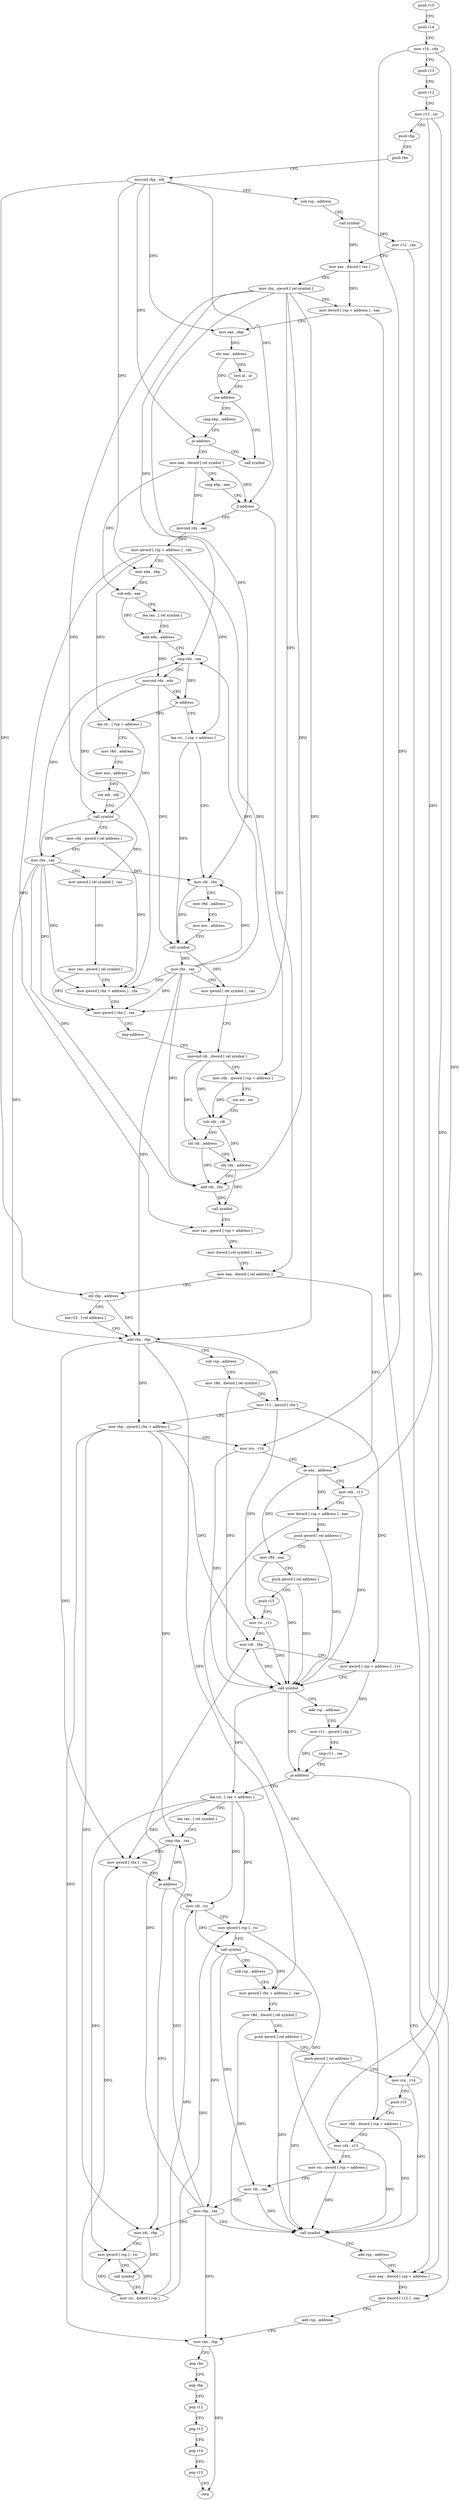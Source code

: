 digraph "func" {
"4229840" [label = "push r15" ]
"4229842" [label = "push r14" ]
"4229844" [label = "mov r14 , rdx" ]
"4229847" [label = "push r13" ]
"4229849" [label = "push r12" ]
"4229851" [label = "mov r13 , rsi" ]
"4229854" [label = "push rbp" ]
"4229855" [label = "push rbx" ]
"4229856" [label = "movsxd rbp , edi" ]
"4229859" [label = "sub rsp , address" ]
"4229863" [label = "call symbol" ]
"4229868" [label = "mov r12 , rax" ]
"4229871" [label = "mov eax , dword [ rax ]" ]
"4229873" [label = "mov rbx , qword [ rel symbol ]" ]
"4229880" [label = "mov dword [ rsp + address ] , eax" ]
"4229884" [label = "mov eax , ebp" ]
"4229886" [label = "shr eax , address" ]
"4229889" [label = "test al , al" ]
"4229891" [label = "jne address" ]
"4230323" [label = "call symbol" ]
"4229897" [label = "cmp ebp , address" ]
"4229903" [label = "je address" ]
"4229909" [label = "mov eax , dword [ rel symbol ]" ]
"4229915" [label = "cmp ebp , eax" ]
"4229917" [label = "jl address" ]
"4230031" [label = "mov eax , dword [ rel address ]" ]
"4229919" [label = "movsxd rdx , eax" ]
"4230037" [label = "shl rbp , address" ]
"4230041" [label = "lea r15 , [ rel address ]" ]
"4230048" [label = "add rbx , rbp" ]
"4230051" [label = "sub rsp , address" ]
"4230055" [label = "mov r8d , dword [ rel symbol ]" ]
"4230062" [label = "mov r11 , qword [ rbx ]" ]
"4230065" [label = "mov rbp , qword [ rbx + address ]" ]
"4230069" [label = "mov rcx , r14" ]
"4230072" [label = "or eax , address" ]
"4230075" [label = "mov rdx , r13" ]
"4230078" [label = "mov dword [ rsp + address ] , eax" ]
"4230082" [label = "push qword [ rel address ]" ]
"4230088" [label = "mov r9d , eax" ]
"4230091" [label = "push qword [ rel address ]" ]
"4230097" [label = "push r15" ]
"4230099" [label = "mov rsi , r11" ]
"4230102" [label = "mov rdi , rbp" ]
"4230105" [label = "mov qword [ rsp + address ] , r11" ]
"4230110" [label = "call symbol" ]
"4230115" [label = "add rsp , address" ]
"4230119" [label = "mov r11 , qword [ rsp ]" ]
"4230123" [label = "cmp r11 , rax" ]
"4230126" [label = "ja address" ]
"4230235" [label = "mov eax , dword [ rsp + address ]" ]
"4230128" [label = "lea rsi , [ rax + address ]" ]
"4229922" [label = "mov qword [ rsp + address ] , rdx" ]
"4229927" [label = "mov edx , ebp" ]
"4229929" [label = "sub edx , eax" ]
"4229931" [label = "lea rax , [ rel symbol ]" ]
"4229938" [label = "add edx , address" ]
"4229941" [label = "cmp rbx , rax" ]
"4229944" [label = "movsxd rdx , edx" ]
"4229947" [label = "je address" ]
"4230264" [label = "lea rsi , [ rsp + address ]" ]
"4229953" [label = "lea rsi , [ rsp + address ]" ]
"4230239" [label = "mov dword [ r12 ] , eax" ]
"4230243" [label = "add rsp , address" ]
"4230247" [label = "mov rax , rbp" ]
"4230250" [label = "pop rbx" ]
"4230251" [label = "pop rbp" ]
"4230252" [label = "pop r12" ]
"4230254" [label = "pop r13" ]
"4230256" [label = "pop r14" ]
"4230258" [label = "pop r15" ]
"4230260" [label = "retn" ]
"4230132" [label = "lea rax , [ rel symbol ]" ]
"4230139" [label = "cmp rbp , rax" ]
"4230142" [label = "mov qword [ rbx ] , rsi" ]
"4230145" [label = "je address" ]
"4230163" [label = "mov rdi , rsi" ]
"4230147" [label = "mov rdi , rbp" ]
"4230269" [label = "mov r8d , address" ]
"4230275" [label = "mov ecx , address" ]
"4230280" [label = "xor edi , edi" ]
"4230282" [label = "call symbol" ]
"4230287" [label = "mov rdx , qword [ rel address ]" ]
"4230294" [label = "mov rbx , rax" ]
"4230297" [label = "mov qword [ rel symbol ] , rax" ]
"4230304" [label = "mov rax , qword [ rel symbol ]" ]
"4230311" [label = "mov qword [ rbx + address ] , rdx" ]
"4230315" [label = "mov qword [ rbx ] , rax" ]
"4230318" [label = "jmp address" ]
"4229987" [label = "movsxd rdi , dword [ rel symbol ]" ]
"4229958" [label = "mov rdi , rbx" ]
"4229961" [label = "mov r8d , address" ]
"4229967" [label = "mov ecx , address" ]
"4229972" [label = "call symbol" ]
"4229977" [label = "mov rbx , rax" ]
"4229980" [label = "mov qword [ rel symbol ] , rax" ]
"4230166" [label = "mov qword [ rsp ] , rsi" ]
"4230170" [label = "call symbol" ]
"4230175" [label = "sub rsp , address" ]
"4230179" [label = "mov qword [ rbx + address ] , rax" ]
"4230183" [label = "mov r8d , dword [ rel symbol ]" ]
"4230190" [label = "push qword [ rel address ]" ]
"4230196" [label = "push qword [ rel address ]" ]
"4230202" [label = "mov rcx , r14" ]
"4230205" [label = "push r15" ]
"4230207" [label = "mov r9d , dword [ rsp + address ]" ]
"4230212" [label = "mov rdx , r13" ]
"4230215" [label = "mov rsi , qword [ rsp + address ]" ]
"4230220" [label = "mov rdi , rax" ]
"4230223" [label = "mov rbp , rax" ]
"4230226" [label = "call symbol" ]
"4230231" [label = "add rsp , address" ]
"4230150" [label = "mov qword [ rsp ] , rsi" ]
"4230154" [label = "call symbol" ]
"4230159" [label = "mov rsi , qword [ rsp ]" ]
"4229994" [label = "mov rdx , qword [ rsp + address ]" ]
"4229999" [label = "xor esi , esi" ]
"4230001" [label = "sub rdx , rdi" ]
"4230004" [label = "shl rdi , address" ]
"4230008" [label = "shl rdx , address" ]
"4230012" [label = "add rdi , rbx" ]
"4230015" [label = "call symbol" ]
"4230020" [label = "mov rax , qword [ rsp + address ]" ]
"4230025" [label = "mov dword [ rel symbol ] , eax" ]
"4229840" -> "4229842" [ label = "CFG" ]
"4229842" -> "4229844" [ label = "CFG" ]
"4229844" -> "4229847" [ label = "CFG" ]
"4229844" -> "4230069" [ label = "DFG" ]
"4229844" -> "4230202" [ label = "DFG" ]
"4229847" -> "4229849" [ label = "CFG" ]
"4229849" -> "4229851" [ label = "CFG" ]
"4229851" -> "4229854" [ label = "CFG" ]
"4229851" -> "4230075" [ label = "DFG" ]
"4229851" -> "4230212" [ label = "DFG" ]
"4229854" -> "4229855" [ label = "CFG" ]
"4229855" -> "4229856" [ label = "CFG" ]
"4229856" -> "4229859" [ label = "CFG" ]
"4229856" -> "4229884" [ label = "DFG" ]
"4229856" -> "4229903" [ label = "DFG" ]
"4229856" -> "4229917" [ label = "DFG" ]
"4229856" -> "4230037" [ label = "DFG" ]
"4229856" -> "4229927" [ label = "DFG" ]
"4229859" -> "4229863" [ label = "CFG" ]
"4229863" -> "4229868" [ label = "DFG" ]
"4229863" -> "4229871" [ label = "DFG" ]
"4229868" -> "4229871" [ label = "CFG" ]
"4229868" -> "4230239" [ label = "DFG" ]
"4229871" -> "4229873" [ label = "CFG" ]
"4229871" -> "4229880" [ label = "DFG" ]
"4229873" -> "4229880" [ label = "CFG" ]
"4229873" -> "4230048" [ label = "DFG" ]
"4229873" -> "4229941" [ label = "DFG" ]
"4229873" -> "4230311" [ label = "DFG" ]
"4229873" -> "4230315" [ label = "DFG" ]
"4229873" -> "4229958" [ label = "DFG" ]
"4229873" -> "4230012" [ label = "DFG" ]
"4229880" -> "4229884" [ label = "CFG" ]
"4229880" -> "4230235" [ label = "DFG" ]
"4229884" -> "4229886" [ label = "DFG" ]
"4229886" -> "4229889" [ label = "CFG" ]
"4229886" -> "4229891" [ label = "DFG" ]
"4229889" -> "4229891" [ label = "CFG" ]
"4229891" -> "4230323" [ label = "CFG" ]
"4229891" -> "4229897" [ label = "CFG" ]
"4229897" -> "4229903" [ label = "CFG" ]
"4229903" -> "4230323" [ label = "CFG" ]
"4229903" -> "4229909" [ label = "CFG" ]
"4229909" -> "4229915" [ label = "CFG" ]
"4229909" -> "4229917" [ label = "DFG" ]
"4229909" -> "4229919" [ label = "DFG" ]
"4229909" -> "4229929" [ label = "DFG" ]
"4229915" -> "4229917" [ label = "CFG" ]
"4229917" -> "4230031" [ label = "CFG" ]
"4229917" -> "4229919" [ label = "CFG" ]
"4230031" -> "4230037" [ label = "CFG" ]
"4230031" -> "4230072" [ label = "DFG" ]
"4229919" -> "4229922" [ label = "DFG" ]
"4230037" -> "4230041" [ label = "CFG" ]
"4230037" -> "4230048" [ label = "DFG" ]
"4230041" -> "4230048" [ label = "CFG" ]
"4230048" -> "4230051" [ label = "CFG" ]
"4230048" -> "4230062" [ label = "DFG" ]
"4230048" -> "4230065" [ label = "DFG" ]
"4230048" -> "4230142" [ label = "DFG" ]
"4230048" -> "4230179" [ label = "DFG" ]
"4230051" -> "4230055" [ label = "CFG" ]
"4230055" -> "4230062" [ label = "CFG" ]
"4230055" -> "4230110" [ label = "DFG" ]
"4230062" -> "4230065" [ label = "CFG" ]
"4230062" -> "4230099" [ label = "DFG" ]
"4230062" -> "4230105" [ label = "DFG" ]
"4230065" -> "4230069" [ label = "CFG" ]
"4230065" -> "4230102" [ label = "DFG" ]
"4230065" -> "4230247" [ label = "DFG" ]
"4230065" -> "4230139" [ label = "DFG" ]
"4230065" -> "4230147" [ label = "DFG" ]
"4230069" -> "4230072" [ label = "CFG" ]
"4230069" -> "4230110" [ label = "DFG" ]
"4230072" -> "4230075" [ label = "CFG" ]
"4230072" -> "4230078" [ label = "DFG" ]
"4230072" -> "4230088" [ label = "DFG" ]
"4230075" -> "4230078" [ label = "CFG" ]
"4230075" -> "4230110" [ label = "DFG" ]
"4230078" -> "4230082" [ label = "CFG" ]
"4230078" -> "4230207" [ label = "DFG" ]
"4230082" -> "4230088" [ label = "CFG" ]
"4230082" -> "4230110" [ label = "DFG" ]
"4230088" -> "4230091" [ label = "CFG" ]
"4230088" -> "4230110" [ label = "DFG" ]
"4230091" -> "4230097" [ label = "CFG" ]
"4230091" -> "4230110" [ label = "DFG" ]
"4230097" -> "4230099" [ label = "CFG" ]
"4230099" -> "4230102" [ label = "CFG" ]
"4230099" -> "4230110" [ label = "DFG" ]
"4230102" -> "4230105" [ label = "CFG" ]
"4230102" -> "4230110" [ label = "DFG" ]
"4230105" -> "4230110" [ label = "CFG" ]
"4230105" -> "4230119" [ label = "DFG" ]
"4230110" -> "4230115" [ label = "CFG" ]
"4230110" -> "4230126" [ label = "DFG" ]
"4230110" -> "4230128" [ label = "DFG" ]
"4230115" -> "4230119" [ label = "CFG" ]
"4230119" -> "4230123" [ label = "CFG" ]
"4230119" -> "4230126" [ label = "DFG" ]
"4230123" -> "4230126" [ label = "CFG" ]
"4230126" -> "4230235" [ label = "CFG" ]
"4230126" -> "4230128" [ label = "CFG" ]
"4230235" -> "4230239" [ label = "DFG" ]
"4230128" -> "4230132" [ label = "CFG" ]
"4230128" -> "4230142" [ label = "DFG" ]
"4230128" -> "4230163" [ label = "DFG" ]
"4230128" -> "4230166" [ label = "DFG" ]
"4230128" -> "4230150" [ label = "DFG" ]
"4229922" -> "4229927" [ label = "CFG" ]
"4229922" -> "4229994" [ label = "DFG" ]
"4229922" -> "4230020" [ label = "DFG" ]
"4229922" -> "4230264" [ label = "DFG" ]
"4229922" -> "4229953" [ label = "DFG" ]
"4229927" -> "4229929" [ label = "DFG" ]
"4229929" -> "4229931" [ label = "CFG" ]
"4229929" -> "4229938" [ label = "DFG" ]
"4229931" -> "4229938" [ label = "CFG" ]
"4229938" -> "4229941" [ label = "CFG" ]
"4229938" -> "4229944" [ label = "DFG" ]
"4229941" -> "4229944" [ label = "CFG" ]
"4229941" -> "4229947" [ label = "DFG" ]
"4229944" -> "4229947" [ label = "CFG" ]
"4229944" -> "4230282" [ label = "DFG" ]
"4229944" -> "4229972" [ label = "DFG" ]
"4229947" -> "4230264" [ label = "CFG" ]
"4229947" -> "4229953" [ label = "CFG" ]
"4230264" -> "4230269" [ label = "CFG" ]
"4230264" -> "4230282" [ label = "DFG" ]
"4229953" -> "4229958" [ label = "CFG" ]
"4229953" -> "4229972" [ label = "DFG" ]
"4230239" -> "4230243" [ label = "CFG" ]
"4230243" -> "4230247" [ label = "CFG" ]
"4230247" -> "4230250" [ label = "CFG" ]
"4230247" -> "4230260" [ label = "DFG" ]
"4230250" -> "4230251" [ label = "CFG" ]
"4230251" -> "4230252" [ label = "CFG" ]
"4230252" -> "4230254" [ label = "CFG" ]
"4230254" -> "4230256" [ label = "CFG" ]
"4230256" -> "4230258" [ label = "CFG" ]
"4230258" -> "4230260" [ label = "CFG" ]
"4230132" -> "4230139" [ label = "CFG" ]
"4230139" -> "4230142" [ label = "CFG" ]
"4230139" -> "4230145" [ label = "DFG" ]
"4230142" -> "4230145" [ label = "CFG" ]
"4230145" -> "4230163" [ label = "CFG" ]
"4230145" -> "4230147" [ label = "CFG" ]
"4230163" -> "4230166" [ label = "CFG" ]
"4230163" -> "4230170" [ label = "DFG" ]
"4230147" -> "4230150" [ label = "CFG" ]
"4230147" -> "4230154" [ label = "DFG" ]
"4230269" -> "4230275" [ label = "CFG" ]
"4230275" -> "4230280" [ label = "CFG" ]
"4230280" -> "4230282" [ label = "CFG" ]
"4230282" -> "4230287" [ label = "CFG" ]
"4230282" -> "4230294" [ label = "DFG" ]
"4230282" -> "4230297" [ label = "DFG" ]
"4230287" -> "4230294" [ label = "CFG" ]
"4230287" -> "4230311" [ label = "DFG" ]
"4230294" -> "4230297" [ label = "CFG" ]
"4230294" -> "4229941" [ label = "DFG" ]
"4230294" -> "4230048" [ label = "DFG" ]
"4230294" -> "4230311" [ label = "DFG" ]
"4230294" -> "4230315" [ label = "DFG" ]
"4230294" -> "4229958" [ label = "DFG" ]
"4230294" -> "4230012" [ label = "DFG" ]
"4230297" -> "4230304" [ label = "CFG" ]
"4230304" -> "4230311" [ label = "CFG" ]
"4230304" -> "4230315" [ label = "DFG" ]
"4230311" -> "4230315" [ label = "CFG" ]
"4230315" -> "4230318" [ label = "CFG" ]
"4230318" -> "4229987" [ label = "CFG" ]
"4229987" -> "4229994" [ label = "CFG" ]
"4229987" -> "4230001" [ label = "DFG" ]
"4229987" -> "4230004" [ label = "DFG" ]
"4229958" -> "4229961" [ label = "CFG" ]
"4229958" -> "4229972" [ label = "DFG" ]
"4229961" -> "4229967" [ label = "CFG" ]
"4229967" -> "4229972" [ label = "CFG" ]
"4229972" -> "4229977" [ label = "DFG" ]
"4229972" -> "4229980" [ label = "DFG" ]
"4229977" -> "4229980" [ label = "CFG" ]
"4229977" -> "4229941" [ label = "DFG" ]
"4229977" -> "4229958" [ label = "DFG" ]
"4229977" -> "4230048" [ label = "DFG" ]
"4229977" -> "4230311" [ label = "DFG" ]
"4229977" -> "4230315" [ label = "DFG" ]
"4229977" -> "4230012" [ label = "DFG" ]
"4229980" -> "4229987" [ label = "CFG" ]
"4230166" -> "4230170" [ label = "CFG" ]
"4230166" -> "4230215" [ label = "DFG" ]
"4230170" -> "4230175" [ label = "CFG" ]
"4230170" -> "4230179" [ label = "DFG" ]
"4230170" -> "4230220" [ label = "DFG" ]
"4230170" -> "4230223" [ label = "DFG" ]
"4230175" -> "4230179" [ label = "CFG" ]
"4230179" -> "4230183" [ label = "CFG" ]
"4230183" -> "4230190" [ label = "CFG" ]
"4230183" -> "4230226" [ label = "DFG" ]
"4230190" -> "4230196" [ label = "CFG" ]
"4230190" -> "4230226" [ label = "DFG" ]
"4230196" -> "4230202" [ label = "CFG" ]
"4230196" -> "4230226" [ label = "DFG" ]
"4230202" -> "4230205" [ label = "CFG" ]
"4230202" -> "4230226" [ label = "DFG" ]
"4230205" -> "4230207" [ label = "CFG" ]
"4230207" -> "4230212" [ label = "CFG" ]
"4230207" -> "4230226" [ label = "DFG" ]
"4230212" -> "4230215" [ label = "CFG" ]
"4230212" -> "4230226" [ label = "DFG" ]
"4230215" -> "4230220" [ label = "CFG" ]
"4230215" -> "4230226" [ label = "DFG" ]
"4230220" -> "4230223" [ label = "CFG" ]
"4230220" -> "4230226" [ label = "DFG" ]
"4230223" -> "4230226" [ label = "CFG" ]
"4230223" -> "4230102" [ label = "DFG" ]
"4230223" -> "4230247" [ label = "DFG" ]
"4230223" -> "4230139" [ label = "DFG" ]
"4230223" -> "4230147" [ label = "DFG" ]
"4230226" -> "4230231" [ label = "CFG" ]
"4230231" -> "4230235" [ label = "CFG" ]
"4230150" -> "4230154" [ label = "CFG" ]
"4230150" -> "4230159" [ label = "DFG" ]
"4230154" -> "4230159" [ label = "CFG" ]
"4230159" -> "4230163" [ label = "DFG" ]
"4230159" -> "4230142" [ label = "DFG" ]
"4230159" -> "4230166" [ label = "DFG" ]
"4230159" -> "4230150" [ label = "DFG" ]
"4229994" -> "4229999" [ label = "CFG" ]
"4229994" -> "4230001" [ label = "DFG" ]
"4229999" -> "4230001" [ label = "CFG" ]
"4230001" -> "4230004" [ label = "CFG" ]
"4230001" -> "4230008" [ label = "DFG" ]
"4230004" -> "4230008" [ label = "CFG" ]
"4230004" -> "4230012" [ label = "DFG" ]
"4230008" -> "4230012" [ label = "CFG" ]
"4230008" -> "4230015" [ label = "DFG" ]
"4230012" -> "4230015" [ label = "DFG" ]
"4230015" -> "4230020" [ label = "CFG" ]
"4230020" -> "4230025" [ label = "DFG" ]
"4230025" -> "4230031" [ label = "CFG" ]
}
